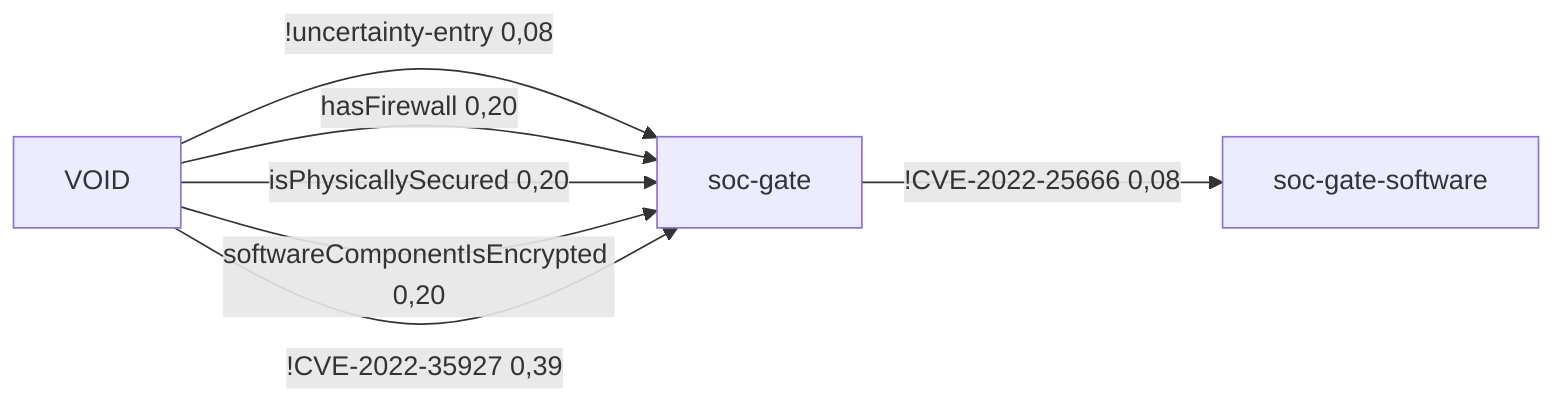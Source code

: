 %% AttributeChange [4mqualcom/apq8096[0m to [4m2.1[0m for node [4msoc-gate[0m
%%  VOID -[0,71]->  soc-gate -[0,08]-> soc-gate-software 17,10 0,06
flowchart LR
	soc-gate-software[soc-gate-software]
	soc-gate[soc-gate]
	VOID[VOID]
	soc-gate -->|!CVE-2022-25666 0,08| soc-gate-software
	VOID -->|!uncertainty-entry 0,08| soc-gate
	VOID -->|hasFirewall 0,20| soc-gate
	VOID -->|isPhysicallySecured 0,20| soc-gate
	VOID -->|softwareComponentIsEncrypted 0,20| soc-gate
	VOID -->|!CVE-2022-35927 0,39| soc-gate